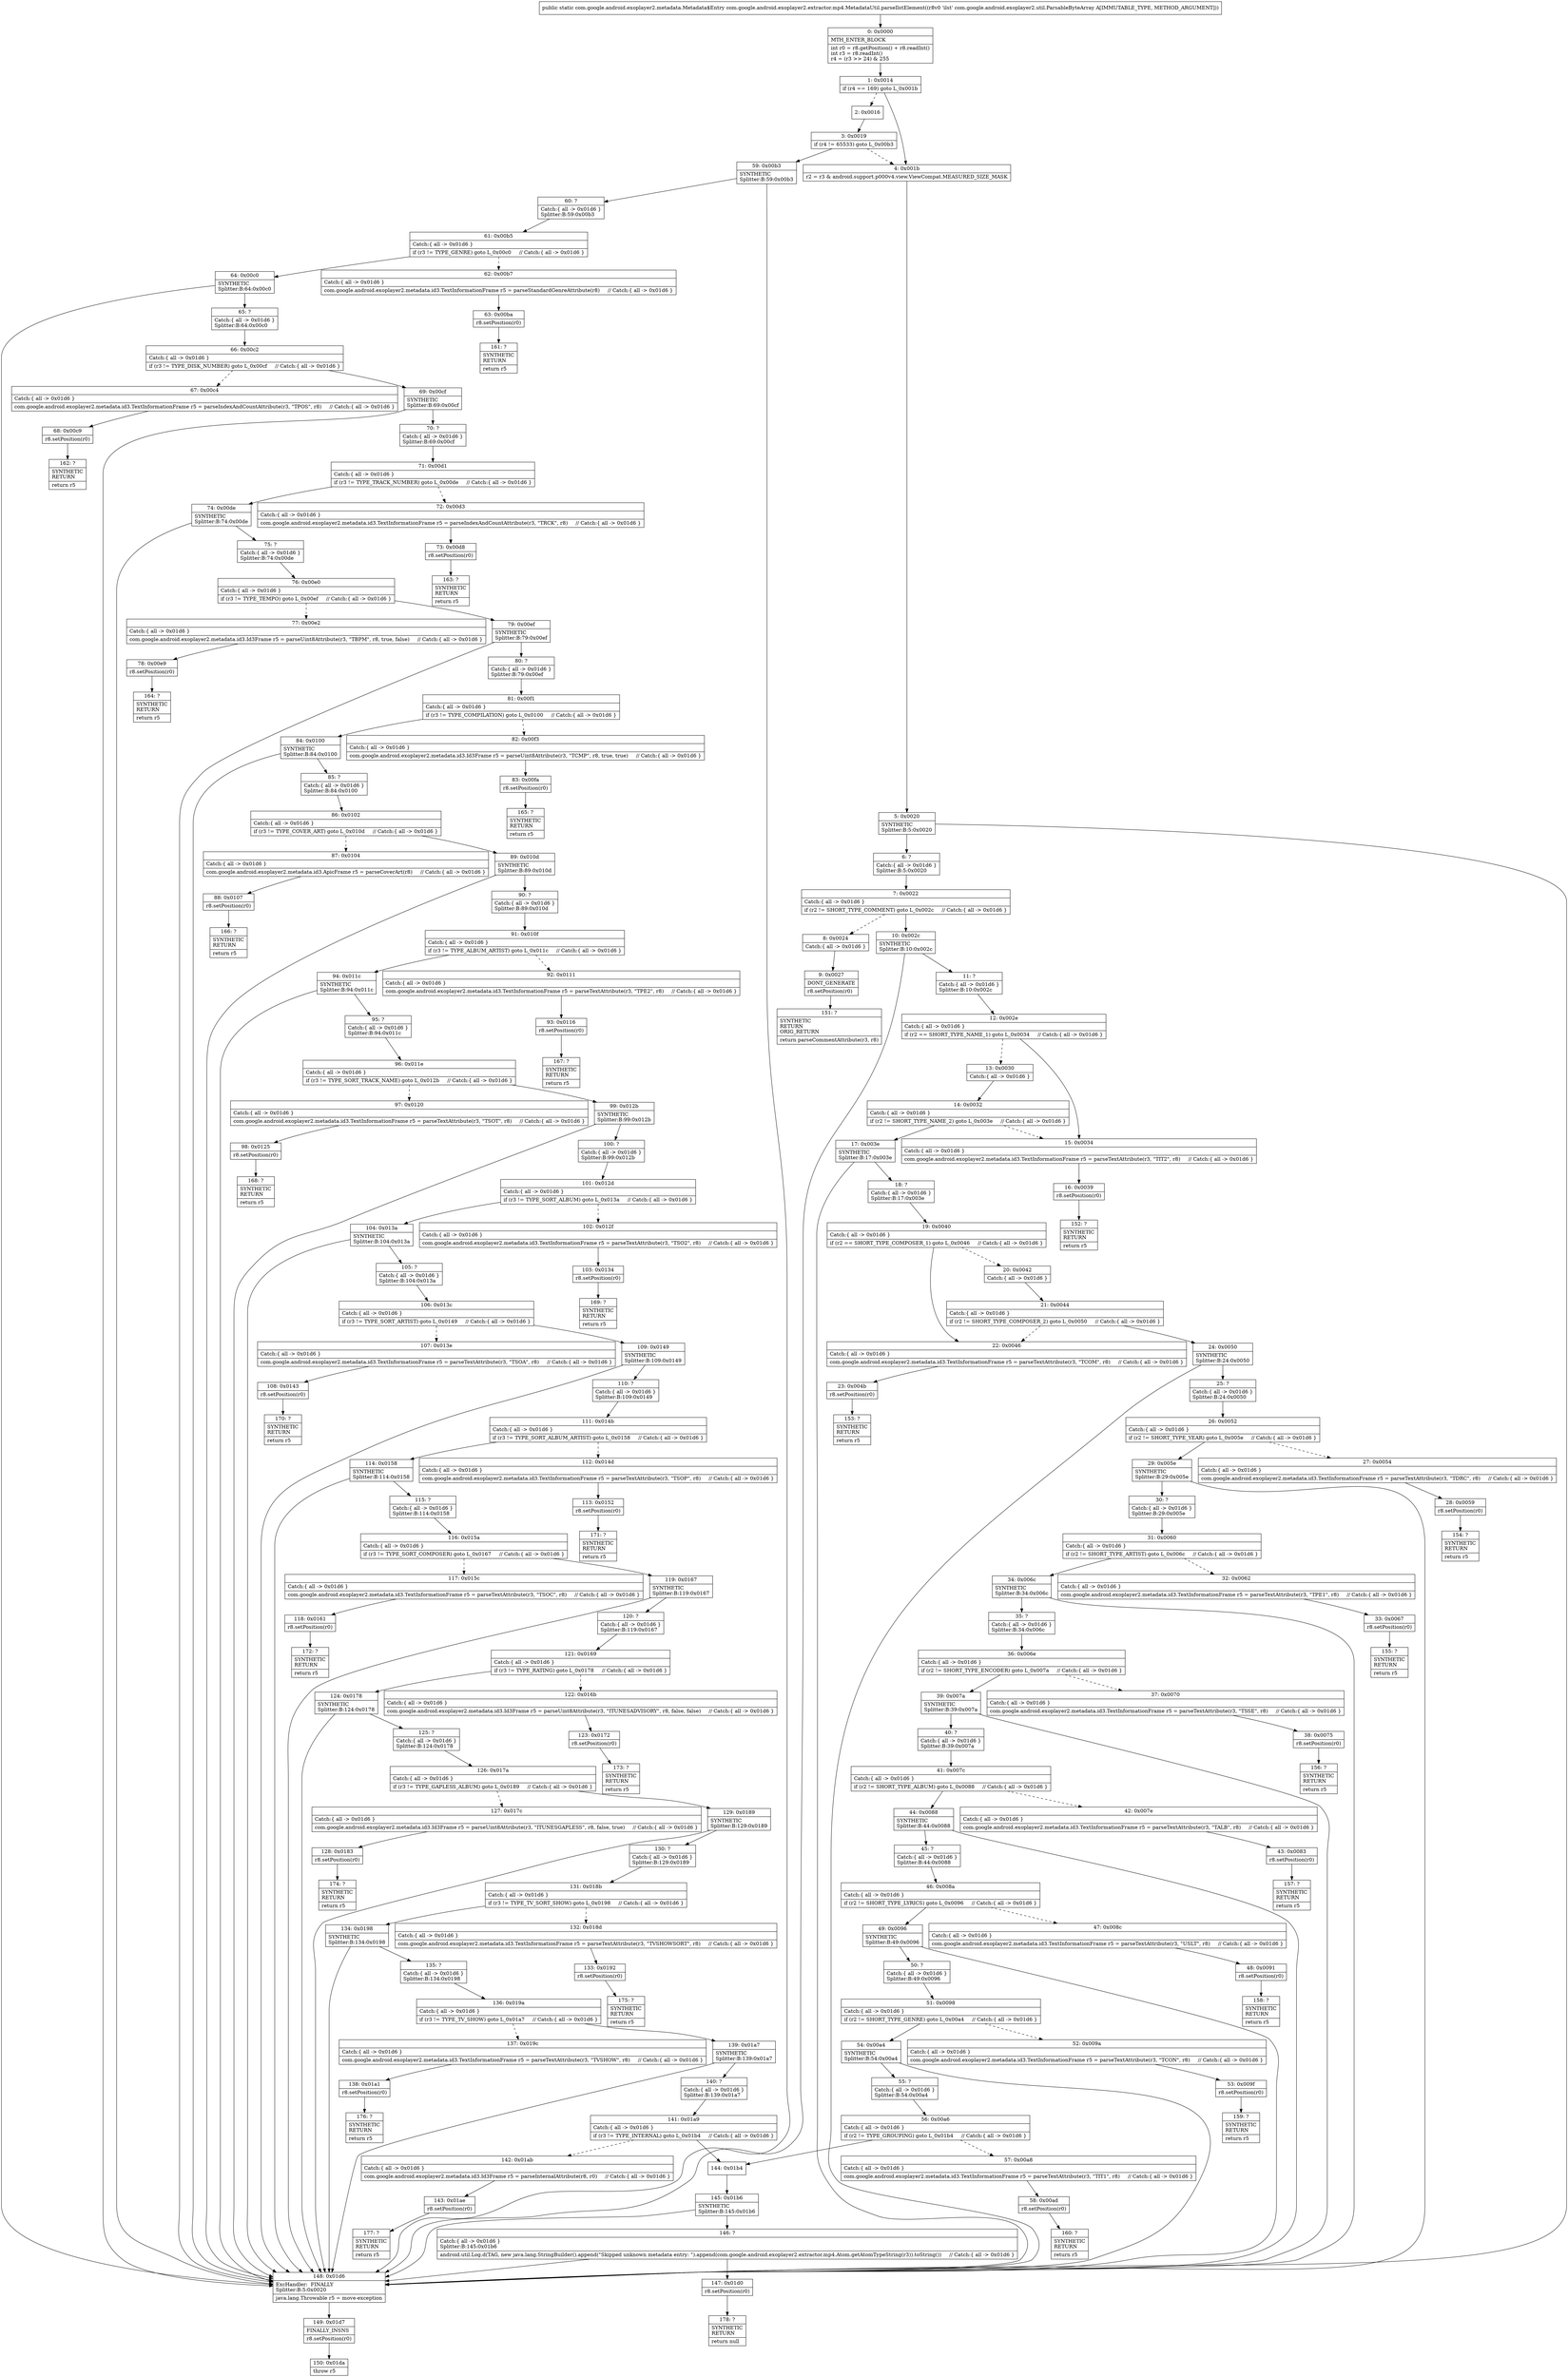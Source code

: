 digraph "CFG forcom.google.android.exoplayer2.extractor.mp4.MetadataUtil.parseIlstElement(Lcom\/google\/android\/exoplayer2\/util\/ParsableByteArray;)Lcom\/google\/android\/exoplayer2\/metadata\/Metadata$Entry;" {
Node_0 [shape=record,label="{0\:\ 0x0000|MTH_ENTER_BLOCK\l|int r0 = r8.getPosition() + r8.readInt()\lint r3 = r8.readInt()\lr4 = (r3 \>\> 24) & 255\l}"];
Node_1 [shape=record,label="{1\:\ 0x0014|if (r4 == 169) goto L_0x001b\l}"];
Node_2 [shape=record,label="{2\:\ 0x0016}"];
Node_3 [shape=record,label="{3\:\ 0x0019|if (r4 != 65533) goto L_0x00b3\l}"];
Node_4 [shape=record,label="{4\:\ 0x001b|r2 = r3 & android.support.p000v4.view.ViewCompat.MEASURED_SIZE_MASK\l}"];
Node_5 [shape=record,label="{5\:\ 0x0020|SYNTHETIC\lSplitter:B:5:0x0020\l}"];
Node_6 [shape=record,label="{6\:\ ?|Catch:\{ all \-\> 0x01d6 \}\lSplitter:B:5:0x0020\l}"];
Node_7 [shape=record,label="{7\:\ 0x0022|Catch:\{ all \-\> 0x01d6 \}\l|if (r2 != SHORT_TYPE_COMMENT) goto L_0x002c     \/\/ Catch:\{ all \-\> 0x01d6 \}\l}"];
Node_8 [shape=record,label="{8\:\ 0x0024|Catch:\{ all \-\> 0x01d6 \}\l}"];
Node_9 [shape=record,label="{9\:\ 0x0027|DONT_GENERATE\l|r8.setPosition(r0)\l}"];
Node_10 [shape=record,label="{10\:\ 0x002c|SYNTHETIC\lSplitter:B:10:0x002c\l}"];
Node_11 [shape=record,label="{11\:\ ?|Catch:\{ all \-\> 0x01d6 \}\lSplitter:B:10:0x002c\l}"];
Node_12 [shape=record,label="{12\:\ 0x002e|Catch:\{ all \-\> 0x01d6 \}\l|if (r2 == SHORT_TYPE_NAME_1) goto L_0x0034     \/\/ Catch:\{ all \-\> 0x01d6 \}\l}"];
Node_13 [shape=record,label="{13\:\ 0x0030|Catch:\{ all \-\> 0x01d6 \}\l}"];
Node_14 [shape=record,label="{14\:\ 0x0032|Catch:\{ all \-\> 0x01d6 \}\l|if (r2 != SHORT_TYPE_NAME_2) goto L_0x003e     \/\/ Catch:\{ all \-\> 0x01d6 \}\l}"];
Node_15 [shape=record,label="{15\:\ 0x0034|Catch:\{ all \-\> 0x01d6 \}\l|com.google.android.exoplayer2.metadata.id3.TextInformationFrame r5 = parseTextAttribute(r3, \"TIT2\", r8)     \/\/ Catch:\{ all \-\> 0x01d6 \}\l}"];
Node_16 [shape=record,label="{16\:\ 0x0039|r8.setPosition(r0)\l}"];
Node_17 [shape=record,label="{17\:\ 0x003e|SYNTHETIC\lSplitter:B:17:0x003e\l}"];
Node_18 [shape=record,label="{18\:\ ?|Catch:\{ all \-\> 0x01d6 \}\lSplitter:B:17:0x003e\l}"];
Node_19 [shape=record,label="{19\:\ 0x0040|Catch:\{ all \-\> 0x01d6 \}\l|if (r2 == SHORT_TYPE_COMPOSER_1) goto L_0x0046     \/\/ Catch:\{ all \-\> 0x01d6 \}\l}"];
Node_20 [shape=record,label="{20\:\ 0x0042|Catch:\{ all \-\> 0x01d6 \}\l}"];
Node_21 [shape=record,label="{21\:\ 0x0044|Catch:\{ all \-\> 0x01d6 \}\l|if (r2 != SHORT_TYPE_COMPOSER_2) goto L_0x0050     \/\/ Catch:\{ all \-\> 0x01d6 \}\l}"];
Node_22 [shape=record,label="{22\:\ 0x0046|Catch:\{ all \-\> 0x01d6 \}\l|com.google.android.exoplayer2.metadata.id3.TextInformationFrame r5 = parseTextAttribute(r3, \"TCOM\", r8)     \/\/ Catch:\{ all \-\> 0x01d6 \}\l}"];
Node_23 [shape=record,label="{23\:\ 0x004b|r8.setPosition(r0)\l}"];
Node_24 [shape=record,label="{24\:\ 0x0050|SYNTHETIC\lSplitter:B:24:0x0050\l}"];
Node_25 [shape=record,label="{25\:\ ?|Catch:\{ all \-\> 0x01d6 \}\lSplitter:B:24:0x0050\l}"];
Node_26 [shape=record,label="{26\:\ 0x0052|Catch:\{ all \-\> 0x01d6 \}\l|if (r2 != SHORT_TYPE_YEAR) goto L_0x005e     \/\/ Catch:\{ all \-\> 0x01d6 \}\l}"];
Node_27 [shape=record,label="{27\:\ 0x0054|Catch:\{ all \-\> 0x01d6 \}\l|com.google.android.exoplayer2.metadata.id3.TextInformationFrame r5 = parseTextAttribute(r3, \"TDRC\", r8)     \/\/ Catch:\{ all \-\> 0x01d6 \}\l}"];
Node_28 [shape=record,label="{28\:\ 0x0059|r8.setPosition(r0)\l}"];
Node_29 [shape=record,label="{29\:\ 0x005e|SYNTHETIC\lSplitter:B:29:0x005e\l}"];
Node_30 [shape=record,label="{30\:\ ?|Catch:\{ all \-\> 0x01d6 \}\lSplitter:B:29:0x005e\l}"];
Node_31 [shape=record,label="{31\:\ 0x0060|Catch:\{ all \-\> 0x01d6 \}\l|if (r2 != SHORT_TYPE_ARTIST) goto L_0x006c     \/\/ Catch:\{ all \-\> 0x01d6 \}\l}"];
Node_32 [shape=record,label="{32\:\ 0x0062|Catch:\{ all \-\> 0x01d6 \}\l|com.google.android.exoplayer2.metadata.id3.TextInformationFrame r5 = parseTextAttribute(r3, \"TPE1\", r8)     \/\/ Catch:\{ all \-\> 0x01d6 \}\l}"];
Node_33 [shape=record,label="{33\:\ 0x0067|r8.setPosition(r0)\l}"];
Node_34 [shape=record,label="{34\:\ 0x006c|SYNTHETIC\lSplitter:B:34:0x006c\l}"];
Node_35 [shape=record,label="{35\:\ ?|Catch:\{ all \-\> 0x01d6 \}\lSplitter:B:34:0x006c\l}"];
Node_36 [shape=record,label="{36\:\ 0x006e|Catch:\{ all \-\> 0x01d6 \}\l|if (r2 != SHORT_TYPE_ENCODER) goto L_0x007a     \/\/ Catch:\{ all \-\> 0x01d6 \}\l}"];
Node_37 [shape=record,label="{37\:\ 0x0070|Catch:\{ all \-\> 0x01d6 \}\l|com.google.android.exoplayer2.metadata.id3.TextInformationFrame r5 = parseTextAttribute(r3, \"TSSE\", r8)     \/\/ Catch:\{ all \-\> 0x01d6 \}\l}"];
Node_38 [shape=record,label="{38\:\ 0x0075|r8.setPosition(r0)\l}"];
Node_39 [shape=record,label="{39\:\ 0x007a|SYNTHETIC\lSplitter:B:39:0x007a\l}"];
Node_40 [shape=record,label="{40\:\ ?|Catch:\{ all \-\> 0x01d6 \}\lSplitter:B:39:0x007a\l}"];
Node_41 [shape=record,label="{41\:\ 0x007c|Catch:\{ all \-\> 0x01d6 \}\l|if (r2 != SHORT_TYPE_ALBUM) goto L_0x0088     \/\/ Catch:\{ all \-\> 0x01d6 \}\l}"];
Node_42 [shape=record,label="{42\:\ 0x007e|Catch:\{ all \-\> 0x01d6 \}\l|com.google.android.exoplayer2.metadata.id3.TextInformationFrame r5 = parseTextAttribute(r3, \"TALB\", r8)     \/\/ Catch:\{ all \-\> 0x01d6 \}\l}"];
Node_43 [shape=record,label="{43\:\ 0x0083|r8.setPosition(r0)\l}"];
Node_44 [shape=record,label="{44\:\ 0x0088|SYNTHETIC\lSplitter:B:44:0x0088\l}"];
Node_45 [shape=record,label="{45\:\ ?|Catch:\{ all \-\> 0x01d6 \}\lSplitter:B:44:0x0088\l}"];
Node_46 [shape=record,label="{46\:\ 0x008a|Catch:\{ all \-\> 0x01d6 \}\l|if (r2 != SHORT_TYPE_LYRICS) goto L_0x0096     \/\/ Catch:\{ all \-\> 0x01d6 \}\l}"];
Node_47 [shape=record,label="{47\:\ 0x008c|Catch:\{ all \-\> 0x01d6 \}\l|com.google.android.exoplayer2.metadata.id3.TextInformationFrame r5 = parseTextAttribute(r3, \"USLT\", r8)     \/\/ Catch:\{ all \-\> 0x01d6 \}\l}"];
Node_48 [shape=record,label="{48\:\ 0x0091|r8.setPosition(r0)\l}"];
Node_49 [shape=record,label="{49\:\ 0x0096|SYNTHETIC\lSplitter:B:49:0x0096\l}"];
Node_50 [shape=record,label="{50\:\ ?|Catch:\{ all \-\> 0x01d6 \}\lSplitter:B:49:0x0096\l}"];
Node_51 [shape=record,label="{51\:\ 0x0098|Catch:\{ all \-\> 0x01d6 \}\l|if (r2 != SHORT_TYPE_GENRE) goto L_0x00a4     \/\/ Catch:\{ all \-\> 0x01d6 \}\l}"];
Node_52 [shape=record,label="{52\:\ 0x009a|Catch:\{ all \-\> 0x01d6 \}\l|com.google.android.exoplayer2.metadata.id3.TextInformationFrame r5 = parseTextAttribute(r3, \"TCON\", r8)     \/\/ Catch:\{ all \-\> 0x01d6 \}\l}"];
Node_53 [shape=record,label="{53\:\ 0x009f|r8.setPosition(r0)\l}"];
Node_54 [shape=record,label="{54\:\ 0x00a4|SYNTHETIC\lSplitter:B:54:0x00a4\l}"];
Node_55 [shape=record,label="{55\:\ ?|Catch:\{ all \-\> 0x01d6 \}\lSplitter:B:54:0x00a4\l}"];
Node_56 [shape=record,label="{56\:\ 0x00a6|Catch:\{ all \-\> 0x01d6 \}\l|if (r2 != TYPE_GROUPING) goto L_0x01b4     \/\/ Catch:\{ all \-\> 0x01d6 \}\l}"];
Node_57 [shape=record,label="{57\:\ 0x00a8|Catch:\{ all \-\> 0x01d6 \}\l|com.google.android.exoplayer2.metadata.id3.TextInformationFrame r5 = parseTextAttribute(r3, \"TIT1\", r8)     \/\/ Catch:\{ all \-\> 0x01d6 \}\l}"];
Node_58 [shape=record,label="{58\:\ 0x00ad|r8.setPosition(r0)\l}"];
Node_59 [shape=record,label="{59\:\ 0x00b3|SYNTHETIC\lSplitter:B:59:0x00b3\l}"];
Node_60 [shape=record,label="{60\:\ ?|Catch:\{ all \-\> 0x01d6 \}\lSplitter:B:59:0x00b3\l}"];
Node_61 [shape=record,label="{61\:\ 0x00b5|Catch:\{ all \-\> 0x01d6 \}\l|if (r3 != TYPE_GENRE) goto L_0x00c0     \/\/ Catch:\{ all \-\> 0x01d6 \}\l}"];
Node_62 [shape=record,label="{62\:\ 0x00b7|Catch:\{ all \-\> 0x01d6 \}\l|com.google.android.exoplayer2.metadata.id3.TextInformationFrame r5 = parseStandardGenreAttribute(r8)     \/\/ Catch:\{ all \-\> 0x01d6 \}\l}"];
Node_63 [shape=record,label="{63\:\ 0x00ba|r8.setPosition(r0)\l}"];
Node_64 [shape=record,label="{64\:\ 0x00c0|SYNTHETIC\lSplitter:B:64:0x00c0\l}"];
Node_65 [shape=record,label="{65\:\ ?|Catch:\{ all \-\> 0x01d6 \}\lSplitter:B:64:0x00c0\l}"];
Node_66 [shape=record,label="{66\:\ 0x00c2|Catch:\{ all \-\> 0x01d6 \}\l|if (r3 != TYPE_DISK_NUMBER) goto L_0x00cf     \/\/ Catch:\{ all \-\> 0x01d6 \}\l}"];
Node_67 [shape=record,label="{67\:\ 0x00c4|Catch:\{ all \-\> 0x01d6 \}\l|com.google.android.exoplayer2.metadata.id3.TextInformationFrame r5 = parseIndexAndCountAttribute(r3, \"TPOS\", r8)     \/\/ Catch:\{ all \-\> 0x01d6 \}\l}"];
Node_68 [shape=record,label="{68\:\ 0x00c9|r8.setPosition(r0)\l}"];
Node_69 [shape=record,label="{69\:\ 0x00cf|SYNTHETIC\lSplitter:B:69:0x00cf\l}"];
Node_70 [shape=record,label="{70\:\ ?|Catch:\{ all \-\> 0x01d6 \}\lSplitter:B:69:0x00cf\l}"];
Node_71 [shape=record,label="{71\:\ 0x00d1|Catch:\{ all \-\> 0x01d6 \}\l|if (r3 != TYPE_TRACK_NUMBER) goto L_0x00de     \/\/ Catch:\{ all \-\> 0x01d6 \}\l}"];
Node_72 [shape=record,label="{72\:\ 0x00d3|Catch:\{ all \-\> 0x01d6 \}\l|com.google.android.exoplayer2.metadata.id3.TextInformationFrame r5 = parseIndexAndCountAttribute(r3, \"TRCK\", r8)     \/\/ Catch:\{ all \-\> 0x01d6 \}\l}"];
Node_73 [shape=record,label="{73\:\ 0x00d8|r8.setPosition(r0)\l}"];
Node_74 [shape=record,label="{74\:\ 0x00de|SYNTHETIC\lSplitter:B:74:0x00de\l}"];
Node_75 [shape=record,label="{75\:\ ?|Catch:\{ all \-\> 0x01d6 \}\lSplitter:B:74:0x00de\l}"];
Node_76 [shape=record,label="{76\:\ 0x00e0|Catch:\{ all \-\> 0x01d6 \}\l|if (r3 != TYPE_TEMPO) goto L_0x00ef     \/\/ Catch:\{ all \-\> 0x01d6 \}\l}"];
Node_77 [shape=record,label="{77\:\ 0x00e2|Catch:\{ all \-\> 0x01d6 \}\l|com.google.android.exoplayer2.metadata.id3.Id3Frame r5 = parseUint8Attribute(r3, \"TBPM\", r8, true, false)     \/\/ Catch:\{ all \-\> 0x01d6 \}\l}"];
Node_78 [shape=record,label="{78\:\ 0x00e9|r8.setPosition(r0)\l}"];
Node_79 [shape=record,label="{79\:\ 0x00ef|SYNTHETIC\lSplitter:B:79:0x00ef\l}"];
Node_80 [shape=record,label="{80\:\ ?|Catch:\{ all \-\> 0x01d6 \}\lSplitter:B:79:0x00ef\l}"];
Node_81 [shape=record,label="{81\:\ 0x00f1|Catch:\{ all \-\> 0x01d6 \}\l|if (r3 != TYPE_COMPILATION) goto L_0x0100     \/\/ Catch:\{ all \-\> 0x01d6 \}\l}"];
Node_82 [shape=record,label="{82\:\ 0x00f3|Catch:\{ all \-\> 0x01d6 \}\l|com.google.android.exoplayer2.metadata.id3.Id3Frame r5 = parseUint8Attribute(r3, \"TCMP\", r8, true, true)     \/\/ Catch:\{ all \-\> 0x01d6 \}\l}"];
Node_83 [shape=record,label="{83\:\ 0x00fa|r8.setPosition(r0)\l}"];
Node_84 [shape=record,label="{84\:\ 0x0100|SYNTHETIC\lSplitter:B:84:0x0100\l}"];
Node_85 [shape=record,label="{85\:\ ?|Catch:\{ all \-\> 0x01d6 \}\lSplitter:B:84:0x0100\l}"];
Node_86 [shape=record,label="{86\:\ 0x0102|Catch:\{ all \-\> 0x01d6 \}\l|if (r3 != TYPE_COVER_ART) goto L_0x010d     \/\/ Catch:\{ all \-\> 0x01d6 \}\l}"];
Node_87 [shape=record,label="{87\:\ 0x0104|Catch:\{ all \-\> 0x01d6 \}\l|com.google.android.exoplayer2.metadata.id3.ApicFrame r5 = parseCoverArt(r8)     \/\/ Catch:\{ all \-\> 0x01d6 \}\l}"];
Node_88 [shape=record,label="{88\:\ 0x0107|r8.setPosition(r0)\l}"];
Node_89 [shape=record,label="{89\:\ 0x010d|SYNTHETIC\lSplitter:B:89:0x010d\l}"];
Node_90 [shape=record,label="{90\:\ ?|Catch:\{ all \-\> 0x01d6 \}\lSplitter:B:89:0x010d\l}"];
Node_91 [shape=record,label="{91\:\ 0x010f|Catch:\{ all \-\> 0x01d6 \}\l|if (r3 != TYPE_ALBUM_ARTIST) goto L_0x011c     \/\/ Catch:\{ all \-\> 0x01d6 \}\l}"];
Node_92 [shape=record,label="{92\:\ 0x0111|Catch:\{ all \-\> 0x01d6 \}\l|com.google.android.exoplayer2.metadata.id3.TextInformationFrame r5 = parseTextAttribute(r3, \"TPE2\", r8)     \/\/ Catch:\{ all \-\> 0x01d6 \}\l}"];
Node_93 [shape=record,label="{93\:\ 0x0116|r8.setPosition(r0)\l}"];
Node_94 [shape=record,label="{94\:\ 0x011c|SYNTHETIC\lSplitter:B:94:0x011c\l}"];
Node_95 [shape=record,label="{95\:\ ?|Catch:\{ all \-\> 0x01d6 \}\lSplitter:B:94:0x011c\l}"];
Node_96 [shape=record,label="{96\:\ 0x011e|Catch:\{ all \-\> 0x01d6 \}\l|if (r3 != TYPE_SORT_TRACK_NAME) goto L_0x012b     \/\/ Catch:\{ all \-\> 0x01d6 \}\l}"];
Node_97 [shape=record,label="{97\:\ 0x0120|Catch:\{ all \-\> 0x01d6 \}\l|com.google.android.exoplayer2.metadata.id3.TextInformationFrame r5 = parseTextAttribute(r3, \"TSOT\", r8)     \/\/ Catch:\{ all \-\> 0x01d6 \}\l}"];
Node_98 [shape=record,label="{98\:\ 0x0125|r8.setPosition(r0)\l}"];
Node_99 [shape=record,label="{99\:\ 0x012b|SYNTHETIC\lSplitter:B:99:0x012b\l}"];
Node_100 [shape=record,label="{100\:\ ?|Catch:\{ all \-\> 0x01d6 \}\lSplitter:B:99:0x012b\l}"];
Node_101 [shape=record,label="{101\:\ 0x012d|Catch:\{ all \-\> 0x01d6 \}\l|if (r3 != TYPE_SORT_ALBUM) goto L_0x013a     \/\/ Catch:\{ all \-\> 0x01d6 \}\l}"];
Node_102 [shape=record,label="{102\:\ 0x012f|Catch:\{ all \-\> 0x01d6 \}\l|com.google.android.exoplayer2.metadata.id3.TextInformationFrame r5 = parseTextAttribute(r3, \"TSO2\", r8)     \/\/ Catch:\{ all \-\> 0x01d6 \}\l}"];
Node_103 [shape=record,label="{103\:\ 0x0134|r8.setPosition(r0)\l}"];
Node_104 [shape=record,label="{104\:\ 0x013a|SYNTHETIC\lSplitter:B:104:0x013a\l}"];
Node_105 [shape=record,label="{105\:\ ?|Catch:\{ all \-\> 0x01d6 \}\lSplitter:B:104:0x013a\l}"];
Node_106 [shape=record,label="{106\:\ 0x013c|Catch:\{ all \-\> 0x01d6 \}\l|if (r3 != TYPE_SORT_ARTIST) goto L_0x0149     \/\/ Catch:\{ all \-\> 0x01d6 \}\l}"];
Node_107 [shape=record,label="{107\:\ 0x013e|Catch:\{ all \-\> 0x01d6 \}\l|com.google.android.exoplayer2.metadata.id3.TextInformationFrame r5 = parseTextAttribute(r3, \"TSOA\", r8)     \/\/ Catch:\{ all \-\> 0x01d6 \}\l}"];
Node_108 [shape=record,label="{108\:\ 0x0143|r8.setPosition(r0)\l}"];
Node_109 [shape=record,label="{109\:\ 0x0149|SYNTHETIC\lSplitter:B:109:0x0149\l}"];
Node_110 [shape=record,label="{110\:\ ?|Catch:\{ all \-\> 0x01d6 \}\lSplitter:B:109:0x0149\l}"];
Node_111 [shape=record,label="{111\:\ 0x014b|Catch:\{ all \-\> 0x01d6 \}\l|if (r3 != TYPE_SORT_ALBUM_ARTIST) goto L_0x0158     \/\/ Catch:\{ all \-\> 0x01d6 \}\l}"];
Node_112 [shape=record,label="{112\:\ 0x014d|Catch:\{ all \-\> 0x01d6 \}\l|com.google.android.exoplayer2.metadata.id3.TextInformationFrame r5 = parseTextAttribute(r3, \"TSOP\", r8)     \/\/ Catch:\{ all \-\> 0x01d6 \}\l}"];
Node_113 [shape=record,label="{113\:\ 0x0152|r8.setPosition(r0)\l}"];
Node_114 [shape=record,label="{114\:\ 0x0158|SYNTHETIC\lSplitter:B:114:0x0158\l}"];
Node_115 [shape=record,label="{115\:\ ?|Catch:\{ all \-\> 0x01d6 \}\lSplitter:B:114:0x0158\l}"];
Node_116 [shape=record,label="{116\:\ 0x015a|Catch:\{ all \-\> 0x01d6 \}\l|if (r3 != TYPE_SORT_COMPOSER) goto L_0x0167     \/\/ Catch:\{ all \-\> 0x01d6 \}\l}"];
Node_117 [shape=record,label="{117\:\ 0x015c|Catch:\{ all \-\> 0x01d6 \}\l|com.google.android.exoplayer2.metadata.id3.TextInformationFrame r5 = parseTextAttribute(r3, \"TSOC\", r8)     \/\/ Catch:\{ all \-\> 0x01d6 \}\l}"];
Node_118 [shape=record,label="{118\:\ 0x0161|r8.setPosition(r0)\l}"];
Node_119 [shape=record,label="{119\:\ 0x0167|SYNTHETIC\lSplitter:B:119:0x0167\l}"];
Node_120 [shape=record,label="{120\:\ ?|Catch:\{ all \-\> 0x01d6 \}\lSplitter:B:119:0x0167\l}"];
Node_121 [shape=record,label="{121\:\ 0x0169|Catch:\{ all \-\> 0x01d6 \}\l|if (r3 != TYPE_RATING) goto L_0x0178     \/\/ Catch:\{ all \-\> 0x01d6 \}\l}"];
Node_122 [shape=record,label="{122\:\ 0x016b|Catch:\{ all \-\> 0x01d6 \}\l|com.google.android.exoplayer2.metadata.id3.Id3Frame r5 = parseUint8Attribute(r3, \"ITUNESADVISORY\", r8, false, false)     \/\/ Catch:\{ all \-\> 0x01d6 \}\l}"];
Node_123 [shape=record,label="{123\:\ 0x0172|r8.setPosition(r0)\l}"];
Node_124 [shape=record,label="{124\:\ 0x0178|SYNTHETIC\lSplitter:B:124:0x0178\l}"];
Node_125 [shape=record,label="{125\:\ ?|Catch:\{ all \-\> 0x01d6 \}\lSplitter:B:124:0x0178\l}"];
Node_126 [shape=record,label="{126\:\ 0x017a|Catch:\{ all \-\> 0x01d6 \}\l|if (r3 != TYPE_GAPLESS_ALBUM) goto L_0x0189     \/\/ Catch:\{ all \-\> 0x01d6 \}\l}"];
Node_127 [shape=record,label="{127\:\ 0x017c|Catch:\{ all \-\> 0x01d6 \}\l|com.google.android.exoplayer2.metadata.id3.Id3Frame r5 = parseUint8Attribute(r3, \"ITUNESGAPLESS\", r8, false, true)     \/\/ Catch:\{ all \-\> 0x01d6 \}\l}"];
Node_128 [shape=record,label="{128\:\ 0x0183|r8.setPosition(r0)\l}"];
Node_129 [shape=record,label="{129\:\ 0x0189|SYNTHETIC\lSplitter:B:129:0x0189\l}"];
Node_130 [shape=record,label="{130\:\ ?|Catch:\{ all \-\> 0x01d6 \}\lSplitter:B:129:0x0189\l}"];
Node_131 [shape=record,label="{131\:\ 0x018b|Catch:\{ all \-\> 0x01d6 \}\l|if (r3 != TYPE_TV_SORT_SHOW) goto L_0x0198     \/\/ Catch:\{ all \-\> 0x01d6 \}\l}"];
Node_132 [shape=record,label="{132\:\ 0x018d|Catch:\{ all \-\> 0x01d6 \}\l|com.google.android.exoplayer2.metadata.id3.TextInformationFrame r5 = parseTextAttribute(r3, \"TVSHOWSORT\", r8)     \/\/ Catch:\{ all \-\> 0x01d6 \}\l}"];
Node_133 [shape=record,label="{133\:\ 0x0192|r8.setPosition(r0)\l}"];
Node_134 [shape=record,label="{134\:\ 0x0198|SYNTHETIC\lSplitter:B:134:0x0198\l}"];
Node_135 [shape=record,label="{135\:\ ?|Catch:\{ all \-\> 0x01d6 \}\lSplitter:B:134:0x0198\l}"];
Node_136 [shape=record,label="{136\:\ 0x019a|Catch:\{ all \-\> 0x01d6 \}\l|if (r3 != TYPE_TV_SHOW) goto L_0x01a7     \/\/ Catch:\{ all \-\> 0x01d6 \}\l}"];
Node_137 [shape=record,label="{137\:\ 0x019c|Catch:\{ all \-\> 0x01d6 \}\l|com.google.android.exoplayer2.metadata.id3.TextInformationFrame r5 = parseTextAttribute(r3, \"TVSHOW\", r8)     \/\/ Catch:\{ all \-\> 0x01d6 \}\l}"];
Node_138 [shape=record,label="{138\:\ 0x01a1|r8.setPosition(r0)\l}"];
Node_139 [shape=record,label="{139\:\ 0x01a7|SYNTHETIC\lSplitter:B:139:0x01a7\l}"];
Node_140 [shape=record,label="{140\:\ ?|Catch:\{ all \-\> 0x01d6 \}\lSplitter:B:139:0x01a7\l}"];
Node_141 [shape=record,label="{141\:\ 0x01a9|Catch:\{ all \-\> 0x01d6 \}\l|if (r3 != TYPE_INTERNAL) goto L_0x01b4     \/\/ Catch:\{ all \-\> 0x01d6 \}\l}"];
Node_142 [shape=record,label="{142\:\ 0x01ab|Catch:\{ all \-\> 0x01d6 \}\l|com.google.android.exoplayer2.metadata.id3.Id3Frame r5 = parseInternalAttribute(r8, r0)     \/\/ Catch:\{ all \-\> 0x01d6 \}\l}"];
Node_143 [shape=record,label="{143\:\ 0x01ae|r8.setPosition(r0)\l}"];
Node_144 [shape=record,label="{144\:\ 0x01b4}"];
Node_145 [shape=record,label="{145\:\ 0x01b6|SYNTHETIC\lSplitter:B:145:0x01b6\l}"];
Node_146 [shape=record,label="{146\:\ ?|Catch:\{ all \-\> 0x01d6 \}\lSplitter:B:145:0x01b6\l|android.util.Log.d(TAG, new java.lang.StringBuilder().append(\"Skipped unknown metadata entry: \").append(com.google.android.exoplayer2.extractor.mp4.Atom.getAtomTypeString(r3)).toString())     \/\/ Catch:\{ all \-\> 0x01d6 \}\l}"];
Node_147 [shape=record,label="{147\:\ 0x01d0|r8.setPosition(r0)\l}"];
Node_148 [shape=record,label="{148\:\ 0x01d6|ExcHandler:  FINALLY\lSplitter:B:5:0x0020\l|java.lang.Throwable r5 = move\-exception\l}"];
Node_149 [shape=record,label="{149\:\ 0x01d7|FINALLY_INSNS\l|r8.setPosition(r0)\l}"];
Node_150 [shape=record,label="{150\:\ 0x01da|throw r5\l}"];
Node_151 [shape=record,label="{151\:\ ?|SYNTHETIC\lRETURN\lORIG_RETURN\l|return parseCommentAttribute(r3, r8)\l}"];
Node_152 [shape=record,label="{152\:\ ?|SYNTHETIC\lRETURN\l|return r5\l}"];
Node_153 [shape=record,label="{153\:\ ?|SYNTHETIC\lRETURN\l|return r5\l}"];
Node_154 [shape=record,label="{154\:\ ?|SYNTHETIC\lRETURN\l|return r5\l}"];
Node_155 [shape=record,label="{155\:\ ?|SYNTHETIC\lRETURN\l|return r5\l}"];
Node_156 [shape=record,label="{156\:\ ?|SYNTHETIC\lRETURN\l|return r5\l}"];
Node_157 [shape=record,label="{157\:\ ?|SYNTHETIC\lRETURN\l|return r5\l}"];
Node_158 [shape=record,label="{158\:\ ?|SYNTHETIC\lRETURN\l|return r5\l}"];
Node_159 [shape=record,label="{159\:\ ?|SYNTHETIC\lRETURN\l|return r5\l}"];
Node_160 [shape=record,label="{160\:\ ?|SYNTHETIC\lRETURN\l|return r5\l}"];
Node_161 [shape=record,label="{161\:\ ?|SYNTHETIC\lRETURN\l|return r5\l}"];
Node_162 [shape=record,label="{162\:\ ?|SYNTHETIC\lRETURN\l|return r5\l}"];
Node_163 [shape=record,label="{163\:\ ?|SYNTHETIC\lRETURN\l|return r5\l}"];
Node_164 [shape=record,label="{164\:\ ?|SYNTHETIC\lRETURN\l|return r5\l}"];
Node_165 [shape=record,label="{165\:\ ?|SYNTHETIC\lRETURN\l|return r5\l}"];
Node_166 [shape=record,label="{166\:\ ?|SYNTHETIC\lRETURN\l|return r5\l}"];
Node_167 [shape=record,label="{167\:\ ?|SYNTHETIC\lRETURN\l|return r5\l}"];
Node_168 [shape=record,label="{168\:\ ?|SYNTHETIC\lRETURN\l|return r5\l}"];
Node_169 [shape=record,label="{169\:\ ?|SYNTHETIC\lRETURN\l|return r5\l}"];
Node_170 [shape=record,label="{170\:\ ?|SYNTHETIC\lRETURN\l|return r5\l}"];
Node_171 [shape=record,label="{171\:\ ?|SYNTHETIC\lRETURN\l|return r5\l}"];
Node_172 [shape=record,label="{172\:\ ?|SYNTHETIC\lRETURN\l|return r5\l}"];
Node_173 [shape=record,label="{173\:\ ?|SYNTHETIC\lRETURN\l|return r5\l}"];
Node_174 [shape=record,label="{174\:\ ?|SYNTHETIC\lRETURN\l|return r5\l}"];
Node_175 [shape=record,label="{175\:\ ?|SYNTHETIC\lRETURN\l|return r5\l}"];
Node_176 [shape=record,label="{176\:\ ?|SYNTHETIC\lRETURN\l|return r5\l}"];
Node_177 [shape=record,label="{177\:\ ?|SYNTHETIC\lRETURN\l|return r5\l}"];
Node_178 [shape=record,label="{178\:\ ?|SYNTHETIC\lRETURN\l|return null\l}"];
MethodNode[shape=record,label="{public static com.google.android.exoplayer2.metadata.Metadata$Entry com.google.android.exoplayer2.extractor.mp4.MetadataUtil.parseIlstElement((r8v0 'ilst' com.google.android.exoplayer2.util.ParsableByteArray A[IMMUTABLE_TYPE, METHOD_ARGUMENT])) }"];
MethodNode -> Node_0;
Node_0 -> Node_1;
Node_1 -> Node_2[style=dashed];
Node_1 -> Node_4;
Node_2 -> Node_3;
Node_3 -> Node_4[style=dashed];
Node_3 -> Node_59;
Node_4 -> Node_5;
Node_5 -> Node_6;
Node_5 -> Node_148;
Node_6 -> Node_7;
Node_7 -> Node_8[style=dashed];
Node_7 -> Node_10;
Node_8 -> Node_9;
Node_9 -> Node_151;
Node_10 -> Node_11;
Node_10 -> Node_148;
Node_11 -> Node_12;
Node_12 -> Node_13[style=dashed];
Node_12 -> Node_15;
Node_13 -> Node_14;
Node_14 -> Node_15[style=dashed];
Node_14 -> Node_17;
Node_15 -> Node_16;
Node_16 -> Node_152;
Node_17 -> Node_18;
Node_17 -> Node_148;
Node_18 -> Node_19;
Node_19 -> Node_20[style=dashed];
Node_19 -> Node_22;
Node_20 -> Node_21;
Node_21 -> Node_22[style=dashed];
Node_21 -> Node_24;
Node_22 -> Node_23;
Node_23 -> Node_153;
Node_24 -> Node_25;
Node_24 -> Node_148;
Node_25 -> Node_26;
Node_26 -> Node_27[style=dashed];
Node_26 -> Node_29;
Node_27 -> Node_28;
Node_28 -> Node_154;
Node_29 -> Node_30;
Node_29 -> Node_148;
Node_30 -> Node_31;
Node_31 -> Node_32[style=dashed];
Node_31 -> Node_34;
Node_32 -> Node_33;
Node_33 -> Node_155;
Node_34 -> Node_35;
Node_34 -> Node_148;
Node_35 -> Node_36;
Node_36 -> Node_37[style=dashed];
Node_36 -> Node_39;
Node_37 -> Node_38;
Node_38 -> Node_156;
Node_39 -> Node_40;
Node_39 -> Node_148;
Node_40 -> Node_41;
Node_41 -> Node_42[style=dashed];
Node_41 -> Node_44;
Node_42 -> Node_43;
Node_43 -> Node_157;
Node_44 -> Node_45;
Node_44 -> Node_148;
Node_45 -> Node_46;
Node_46 -> Node_47[style=dashed];
Node_46 -> Node_49;
Node_47 -> Node_48;
Node_48 -> Node_158;
Node_49 -> Node_50;
Node_49 -> Node_148;
Node_50 -> Node_51;
Node_51 -> Node_52[style=dashed];
Node_51 -> Node_54;
Node_52 -> Node_53;
Node_53 -> Node_159;
Node_54 -> Node_55;
Node_54 -> Node_148;
Node_55 -> Node_56;
Node_56 -> Node_57[style=dashed];
Node_56 -> Node_144;
Node_57 -> Node_58;
Node_58 -> Node_160;
Node_59 -> Node_60;
Node_59 -> Node_148;
Node_60 -> Node_61;
Node_61 -> Node_62[style=dashed];
Node_61 -> Node_64;
Node_62 -> Node_63;
Node_63 -> Node_161;
Node_64 -> Node_65;
Node_64 -> Node_148;
Node_65 -> Node_66;
Node_66 -> Node_67[style=dashed];
Node_66 -> Node_69;
Node_67 -> Node_68;
Node_68 -> Node_162;
Node_69 -> Node_70;
Node_69 -> Node_148;
Node_70 -> Node_71;
Node_71 -> Node_72[style=dashed];
Node_71 -> Node_74;
Node_72 -> Node_73;
Node_73 -> Node_163;
Node_74 -> Node_75;
Node_74 -> Node_148;
Node_75 -> Node_76;
Node_76 -> Node_77[style=dashed];
Node_76 -> Node_79;
Node_77 -> Node_78;
Node_78 -> Node_164;
Node_79 -> Node_80;
Node_79 -> Node_148;
Node_80 -> Node_81;
Node_81 -> Node_82[style=dashed];
Node_81 -> Node_84;
Node_82 -> Node_83;
Node_83 -> Node_165;
Node_84 -> Node_85;
Node_84 -> Node_148;
Node_85 -> Node_86;
Node_86 -> Node_87[style=dashed];
Node_86 -> Node_89;
Node_87 -> Node_88;
Node_88 -> Node_166;
Node_89 -> Node_90;
Node_89 -> Node_148;
Node_90 -> Node_91;
Node_91 -> Node_92[style=dashed];
Node_91 -> Node_94;
Node_92 -> Node_93;
Node_93 -> Node_167;
Node_94 -> Node_95;
Node_94 -> Node_148;
Node_95 -> Node_96;
Node_96 -> Node_97[style=dashed];
Node_96 -> Node_99;
Node_97 -> Node_98;
Node_98 -> Node_168;
Node_99 -> Node_100;
Node_99 -> Node_148;
Node_100 -> Node_101;
Node_101 -> Node_102[style=dashed];
Node_101 -> Node_104;
Node_102 -> Node_103;
Node_103 -> Node_169;
Node_104 -> Node_105;
Node_104 -> Node_148;
Node_105 -> Node_106;
Node_106 -> Node_107[style=dashed];
Node_106 -> Node_109;
Node_107 -> Node_108;
Node_108 -> Node_170;
Node_109 -> Node_110;
Node_109 -> Node_148;
Node_110 -> Node_111;
Node_111 -> Node_112[style=dashed];
Node_111 -> Node_114;
Node_112 -> Node_113;
Node_113 -> Node_171;
Node_114 -> Node_115;
Node_114 -> Node_148;
Node_115 -> Node_116;
Node_116 -> Node_117[style=dashed];
Node_116 -> Node_119;
Node_117 -> Node_118;
Node_118 -> Node_172;
Node_119 -> Node_120;
Node_119 -> Node_148;
Node_120 -> Node_121;
Node_121 -> Node_122[style=dashed];
Node_121 -> Node_124;
Node_122 -> Node_123;
Node_123 -> Node_173;
Node_124 -> Node_125;
Node_124 -> Node_148;
Node_125 -> Node_126;
Node_126 -> Node_127[style=dashed];
Node_126 -> Node_129;
Node_127 -> Node_128;
Node_128 -> Node_174;
Node_129 -> Node_130;
Node_129 -> Node_148;
Node_130 -> Node_131;
Node_131 -> Node_132[style=dashed];
Node_131 -> Node_134;
Node_132 -> Node_133;
Node_133 -> Node_175;
Node_134 -> Node_135;
Node_134 -> Node_148;
Node_135 -> Node_136;
Node_136 -> Node_137[style=dashed];
Node_136 -> Node_139;
Node_137 -> Node_138;
Node_138 -> Node_176;
Node_139 -> Node_140;
Node_139 -> Node_148;
Node_140 -> Node_141;
Node_141 -> Node_142[style=dashed];
Node_141 -> Node_144;
Node_142 -> Node_143;
Node_143 -> Node_177;
Node_144 -> Node_145;
Node_145 -> Node_146;
Node_145 -> Node_148;
Node_146 -> Node_147;
Node_146 -> Node_148;
Node_147 -> Node_178;
Node_148 -> Node_149;
Node_149 -> Node_150;
}


